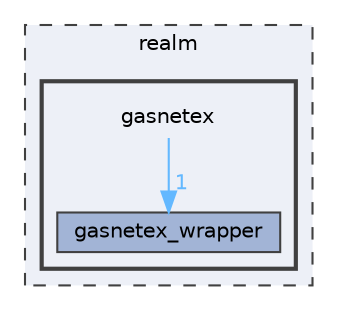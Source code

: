 digraph "/home/runner/work/realm/realm/realm-src/realm/gasnetex"
{
 // LATEX_PDF_SIZE
  bgcolor="transparent";
  edge [fontname=Helvetica,fontsize=10,labelfontname=Helvetica,labelfontsize=10];
  node [fontname=Helvetica,fontsize=10,shape=box,height=0.2,width=0.4];
  compound=true
  subgraph clusterdir_76d0aa56d6d0fcf837f4708a961e515b {
    graph [ bgcolor="#edf0f7", pencolor="grey25", label="realm", fontname=Helvetica,fontsize=10 style="filled,dashed", URL="dir_76d0aa56d6d0fcf837f4708a961e515b.html",tooltip=""]
  subgraph clusterdir_6e5d17f1c34d6a364b076e7260321eea {
    graph [ bgcolor="#edf0f7", pencolor="grey25", label="", fontname=Helvetica,fontsize=10 style="filled,bold", URL="dir_6e5d17f1c34d6a364b076e7260321eea.html",tooltip=""]
    dir_6e5d17f1c34d6a364b076e7260321eea [shape=plaintext, label="gasnetex"];
  dir_3b3b08e4219fc97b5a5d82bd6d78b152 [label="gasnetex_wrapper", fillcolor="#a2b4d6", color="grey25", style="filled", URL="dir_3b3b08e4219fc97b5a5d82bd6d78b152.html",tooltip=""];
  }
  }
  dir_6e5d17f1c34d6a364b076e7260321eea->dir_3b3b08e4219fc97b5a5d82bd6d78b152 [headlabel="1", labeldistance=1.5 headhref="dir_000004_000005.html" href="dir_000004_000005.html" color="steelblue1" fontcolor="steelblue1"];
}
